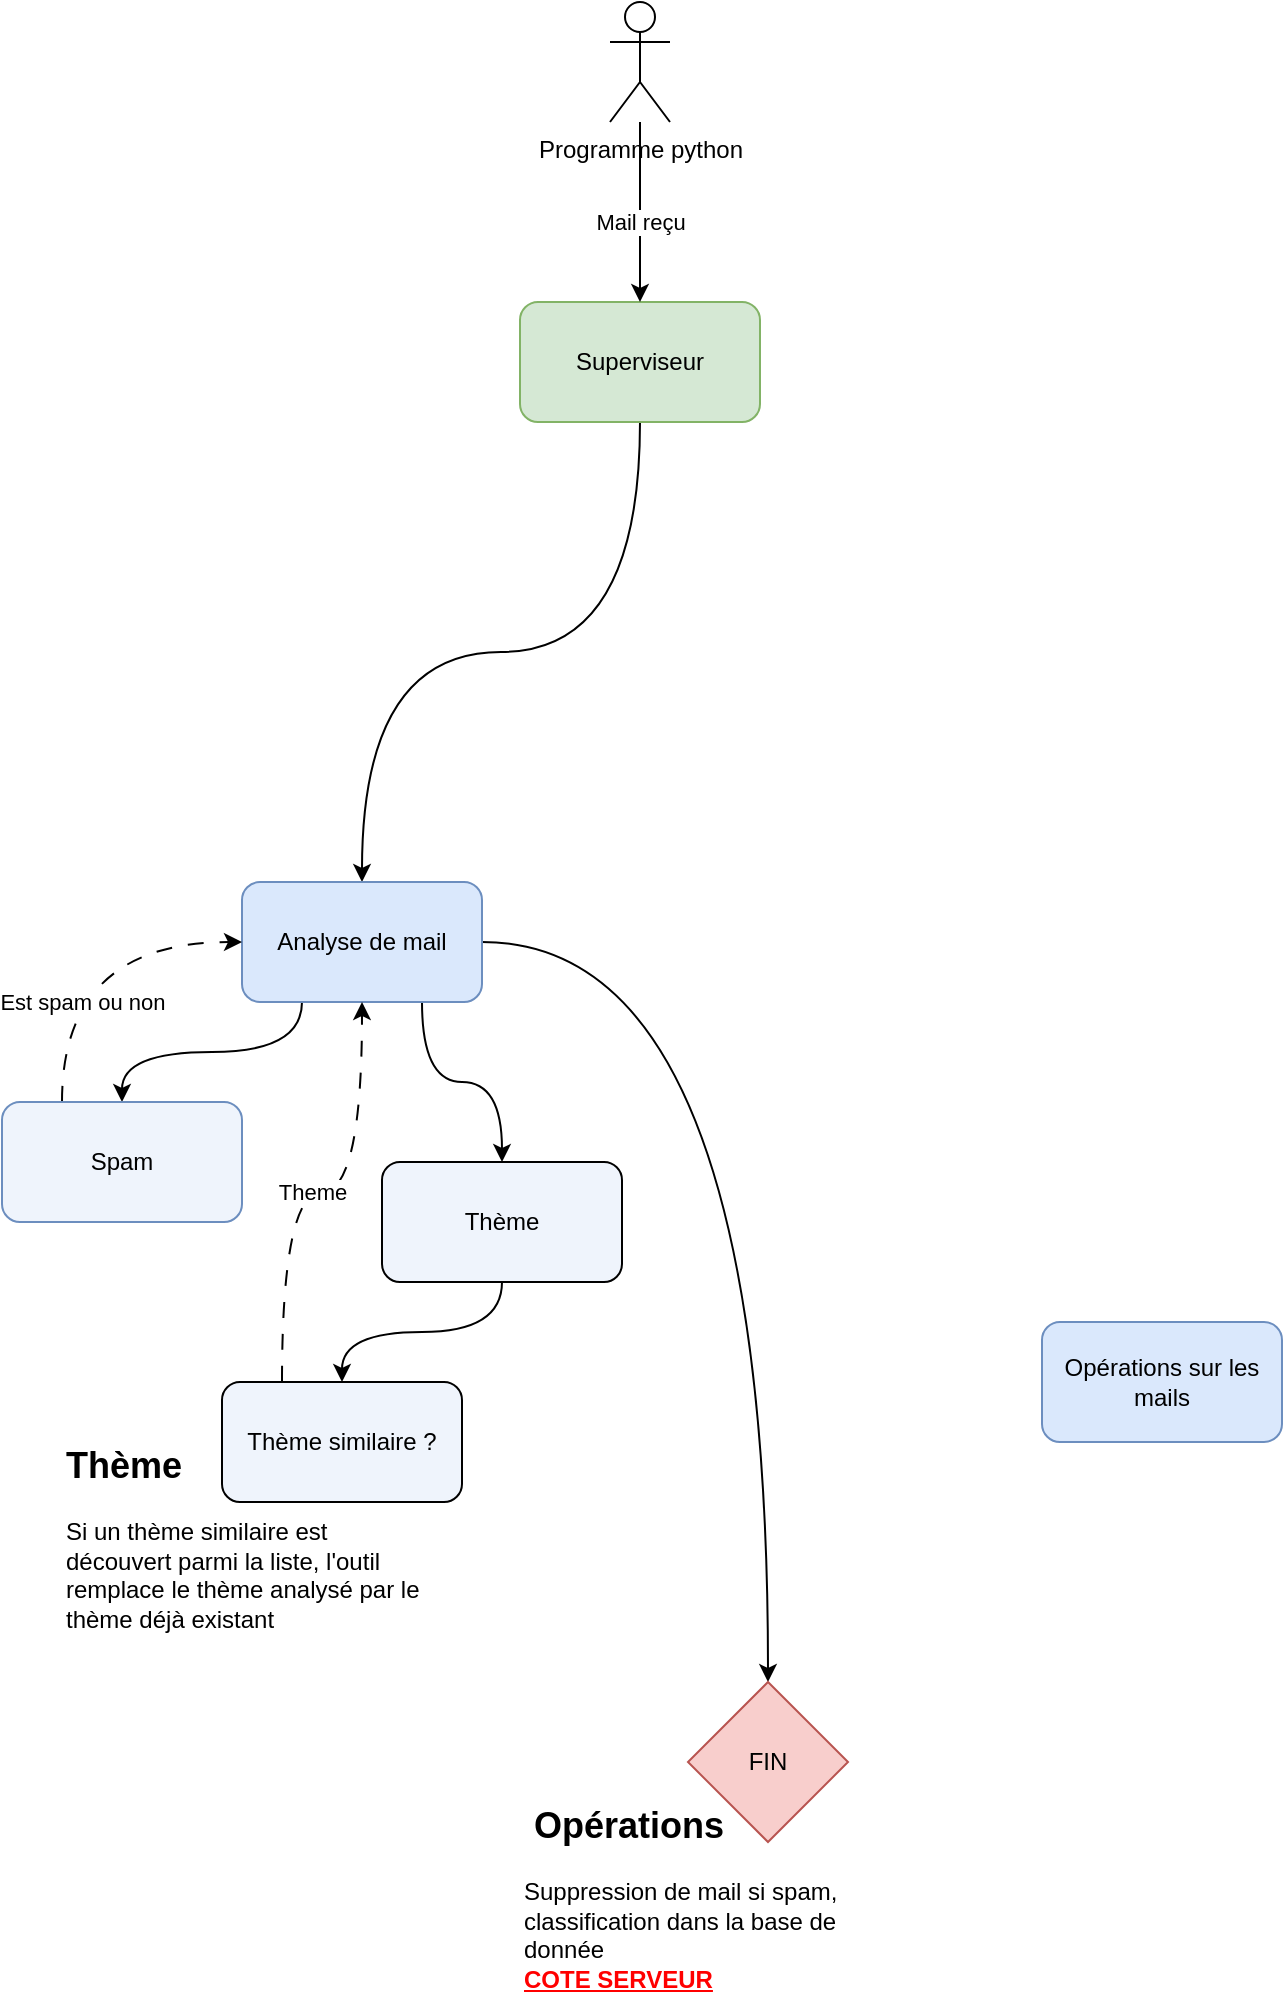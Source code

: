 <mxfile version="24.8.0">
  <diagram name="Page-1" id="GznCGBg9nMhQKt6_Tk-l">
    <mxGraphModel dx="1247" dy="680" grid="1" gridSize="10" guides="1" tooltips="1" connect="1" arrows="1" fold="1" page="1" pageScale="1" pageWidth="827" pageHeight="1169" math="0" shadow="0">
      <root>
        <mxCell id="0" />
        <mxCell id="1" parent="0" />
        <mxCell id="rkTWR5J4ubElgMGjkMiq-5" style="edgeStyle=orthogonalEdgeStyle;rounded=0;orthogonalLoop=1;jettySize=auto;html=1;exitX=0.5;exitY=1;exitDx=0;exitDy=0;entryX=0.5;entryY=0;entryDx=0;entryDy=0;curved=1;" edge="1" parent="1" source="rkTWR5J4ubElgMGjkMiq-1" target="rkTWR5J4ubElgMGjkMiq-3">
          <mxGeometry relative="1" as="geometry">
            <mxPoint x="369" y="420" as="sourcePoint" />
          </mxGeometry>
        </mxCell>
        <mxCell id="rkTWR5J4ubElgMGjkMiq-1" value="Superviseur" style="rounded=1;whiteSpace=wrap;html=1;fillColor=#d5e8d4;strokeColor=#82b366;" vertex="1" parent="1">
          <mxGeometry x="339" y="190" width="120" height="60" as="geometry" />
        </mxCell>
        <mxCell id="rkTWR5J4ubElgMGjkMiq-8" value="" style="edgeStyle=orthogonalEdgeStyle;rounded=0;orthogonalLoop=1;jettySize=auto;html=1;" edge="1" parent="1" source="rkTWR5J4ubElgMGjkMiq-2" target="rkTWR5J4ubElgMGjkMiq-1">
          <mxGeometry relative="1" as="geometry" />
        </mxCell>
        <mxCell id="rkTWR5J4ubElgMGjkMiq-9" value="Mail reçu" style="edgeLabel;html=1;align=center;verticalAlign=middle;resizable=0;points=[];" vertex="1" connectable="0" parent="rkTWR5J4ubElgMGjkMiq-8">
          <mxGeometry x="0.111" relative="1" as="geometry">
            <mxPoint as="offset" />
          </mxGeometry>
        </mxCell>
        <mxCell id="rkTWR5J4ubElgMGjkMiq-2" value="&lt;div&gt;Programme python&lt;/div&gt;&lt;div&gt;&lt;br&gt;&lt;/div&gt;" style="shape=umlActor;verticalLabelPosition=bottom;verticalAlign=top;html=1;outlineConnect=0;" vertex="1" parent="1">
          <mxGeometry x="384" y="40" width="30" height="60" as="geometry" />
        </mxCell>
        <mxCell id="rkTWR5J4ubElgMGjkMiq-6" style="edgeStyle=orthogonalEdgeStyle;rounded=0;orthogonalLoop=1;jettySize=auto;html=1;exitX=1;exitY=0.5;exitDx=0;exitDy=0;curved=1;entryX=0.5;entryY=0;entryDx=0;entryDy=0;" edge="1" parent="1" source="rkTWR5J4ubElgMGjkMiq-3" target="rkTWR5J4ubElgMGjkMiq-22">
          <mxGeometry relative="1" as="geometry">
            <mxPoint x="620" y="620" as="targetPoint" />
          </mxGeometry>
        </mxCell>
        <mxCell id="rkTWR5J4ubElgMGjkMiq-11" style="edgeStyle=orthogonalEdgeStyle;rounded=0;orthogonalLoop=1;jettySize=auto;html=1;exitX=0.25;exitY=1;exitDx=0;exitDy=0;entryX=0.5;entryY=0;entryDx=0;entryDy=0;curved=1;" edge="1" parent="1" source="rkTWR5J4ubElgMGjkMiq-3" target="rkTWR5J4ubElgMGjkMiq-10">
          <mxGeometry relative="1" as="geometry" />
        </mxCell>
        <mxCell id="rkTWR5J4ubElgMGjkMiq-15" style="edgeStyle=orthogonalEdgeStyle;rounded=0;orthogonalLoop=1;jettySize=auto;html=1;exitX=0.75;exitY=1;exitDx=0;exitDy=0;curved=1;entryX=0.5;entryY=0;entryDx=0;entryDy=0;" edge="1" parent="1" source="rkTWR5J4ubElgMGjkMiq-3" target="rkTWR5J4ubElgMGjkMiq-16">
          <mxGeometry relative="1" as="geometry">
            <mxPoint x="290" y="650" as="targetPoint" />
          </mxGeometry>
        </mxCell>
        <mxCell id="rkTWR5J4ubElgMGjkMiq-3" value="&lt;div&gt;Analyse de mail&lt;/div&gt;" style="rounded=1;whiteSpace=wrap;html=1;fillColor=#dae8fc;strokeColor=#6c8ebf;" vertex="1" parent="1">
          <mxGeometry x="200" y="480" width="120" height="60" as="geometry" />
        </mxCell>
        <mxCell id="rkTWR5J4ubElgMGjkMiq-4" value="&lt;div&gt;Opérations sur les mails&lt;/div&gt;" style="rounded=1;whiteSpace=wrap;html=1;fillColor=#dae8fc;strokeColor=#6c8ebf;" vertex="1" parent="1">
          <mxGeometry x="600" y="700" width="120" height="60" as="geometry" />
        </mxCell>
        <mxCell id="rkTWR5J4ubElgMGjkMiq-13" style="edgeStyle=orthogonalEdgeStyle;rounded=0;orthogonalLoop=1;jettySize=auto;html=1;exitX=0.25;exitY=0;exitDx=0;exitDy=0;entryX=0;entryY=0.5;entryDx=0;entryDy=0;curved=1;dashed=1;dashPattern=8 8;" edge="1" parent="1" source="rkTWR5J4ubElgMGjkMiq-10" target="rkTWR5J4ubElgMGjkMiq-3">
          <mxGeometry relative="1" as="geometry" />
        </mxCell>
        <mxCell id="rkTWR5J4ubElgMGjkMiq-14" value="Est spam ou non" style="edgeLabel;html=1;align=center;verticalAlign=middle;resizable=0;points=[];" vertex="1" connectable="0" parent="rkTWR5J4ubElgMGjkMiq-13">
          <mxGeometry x="0.353" y="-11" relative="1" as="geometry">
            <mxPoint x="-25" y="19" as="offset" />
          </mxGeometry>
        </mxCell>
        <mxCell id="rkTWR5J4ubElgMGjkMiq-10" value="&lt;div&gt;Spam&lt;/div&gt;" style="rounded=1;whiteSpace=wrap;html=1;fillColor=#EFF4FC;strokeColor=#6c8ebf;" vertex="1" parent="1">
          <mxGeometry x="80" y="590" width="120" height="60" as="geometry" />
        </mxCell>
        <mxCell id="rkTWR5J4ubElgMGjkMiq-17" style="edgeStyle=orthogonalEdgeStyle;rounded=0;orthogonalLoop=1;jettySize=auto;html=1;exitX=0.25;exitY=0;exitDx=0;exitDy=0;entryX=0.5;entryY=1;entryDx=0;entryDy=0;curved=1;dashed=1;dashPattern=8 8;" edge="1" parent="1" source="rkTWR5J4ubElgMGjkMiq-19" target="rkTWR5J4ubElgMGjkMiq-3">
          <mxGeometry relative="1" as="geometry" />
        </mxCell>
        <mxCell id="rkTWR5J4ubElgMGjkMiq-18" value="Theme" style="edgeLabel;html=1;align=center;verticalAlign=middle;resizable=0;points=[];" vertex="1" connectable="0" parent="rkTWR5J4ubElgMGjkMiq-17">
          <mxGeometry x="-0.05" relative="1" as="geometry">
            <mxPoint as="offset" />
          </mxGeometry>
        </mxCell>
        <mxCell id="rkTWR5J4ubElgMGjkMiq-20" style="edgeStyle=orthogonalEdgeStyle;rounded=0;orthogonalLoop=1;jettySize=auto;html=1;exitX=0.5;exitY=1;exitDx=0;exitDy=0;entryX=0.5;entryY=0;entryDx=0;entryDy=0;curved=1;" edge="1" parent="1" source="rkTWR5J4ubElgMGjkMiq-16" target="rkTWR5J4ubElgMGjkMiq-19">
          <mxGeometry relative="1" as="geometry" />
        </mxCell>
        <mxCell id="rkTWR5J4ubElgMGjkMiq-16" value="Thème" style="rounded=1;whiteSpace=wrap;html=1;fillColor=#EFF4FC;" vertex="1" parent="1">
          <mxGeometry x="270" y="620" width="120" height="60" as="geometry" />
        </mxCell>
        <mxCell id="rkTWR5J4ubElgMGjkMiq-19" value="Thème similaire ?" style="rounded=1;whiteSpace=wrap;html=1;fillColor=#EFF4FC;" vertex="1" parent="1">
          <mxGeometry x="190" y="730" width="120" height="60" as="geometry" />
        </mxCell>
        <mxCell id="rkTWR5J4ubElgMGjkMiq-21" value="&lt;h2&gt;&amp;nbsp;Opérations&lt;/h2&gt;&lt;div&gt;Suppression de mail si spam, classification dans la base de donnée&lt;/div&gt;&lt;div&gt;&lt;font color=&quot;#ff0000&quot;&gt;&lt;b&gt;&lt;u&gt;COTE SERVEUR&lt;/u&gt;&lt;/b&gt;&lt;/font&gt;&lt;br&gt;&lt;/div&gt;" style="text;html=1;whiteSpace=wrap;overflow=hidden;rounded=0;" vertex="1" parent="1">
          <mxGeometry x="339" y="920" width="180" height="120" as="geometry" />
        </mxCell>
        <mxCell id="rkTWR5J4ubElgMGjkMiq-22" value="FIN" style="rhombus;whiteSpace=wrap;html=1;fillColor=#f8cecc;strokeColor=#b85450;" vertex="1" parent="1">
          <mxGeometry x="423" y="880" width="80" height="80" as="geometry" />
        </mxCell>
        <mxCell id="rkTWR5J4ubElgMGjkMiq-23" value="&lt;h2&gt;Thème&lt;/h2&gt;&lt;p&gt;Si un thème similaire est découvert parmi la liste, l&#39;outil remplace le thème analysé par le thème déjà existant&lt;br&gt;&lt;/p&gt;" style="text;html=1;whiteSpace=wrap;overflow=hidden;rounded=0;" vertex="1" parent="1">
          <mxGeometry x="110" y="740" width="180" height="120" as="geometry" />
        </mxCell>
      </root>
    </mxGraphModel>
  </diagram>
</mxfile>
